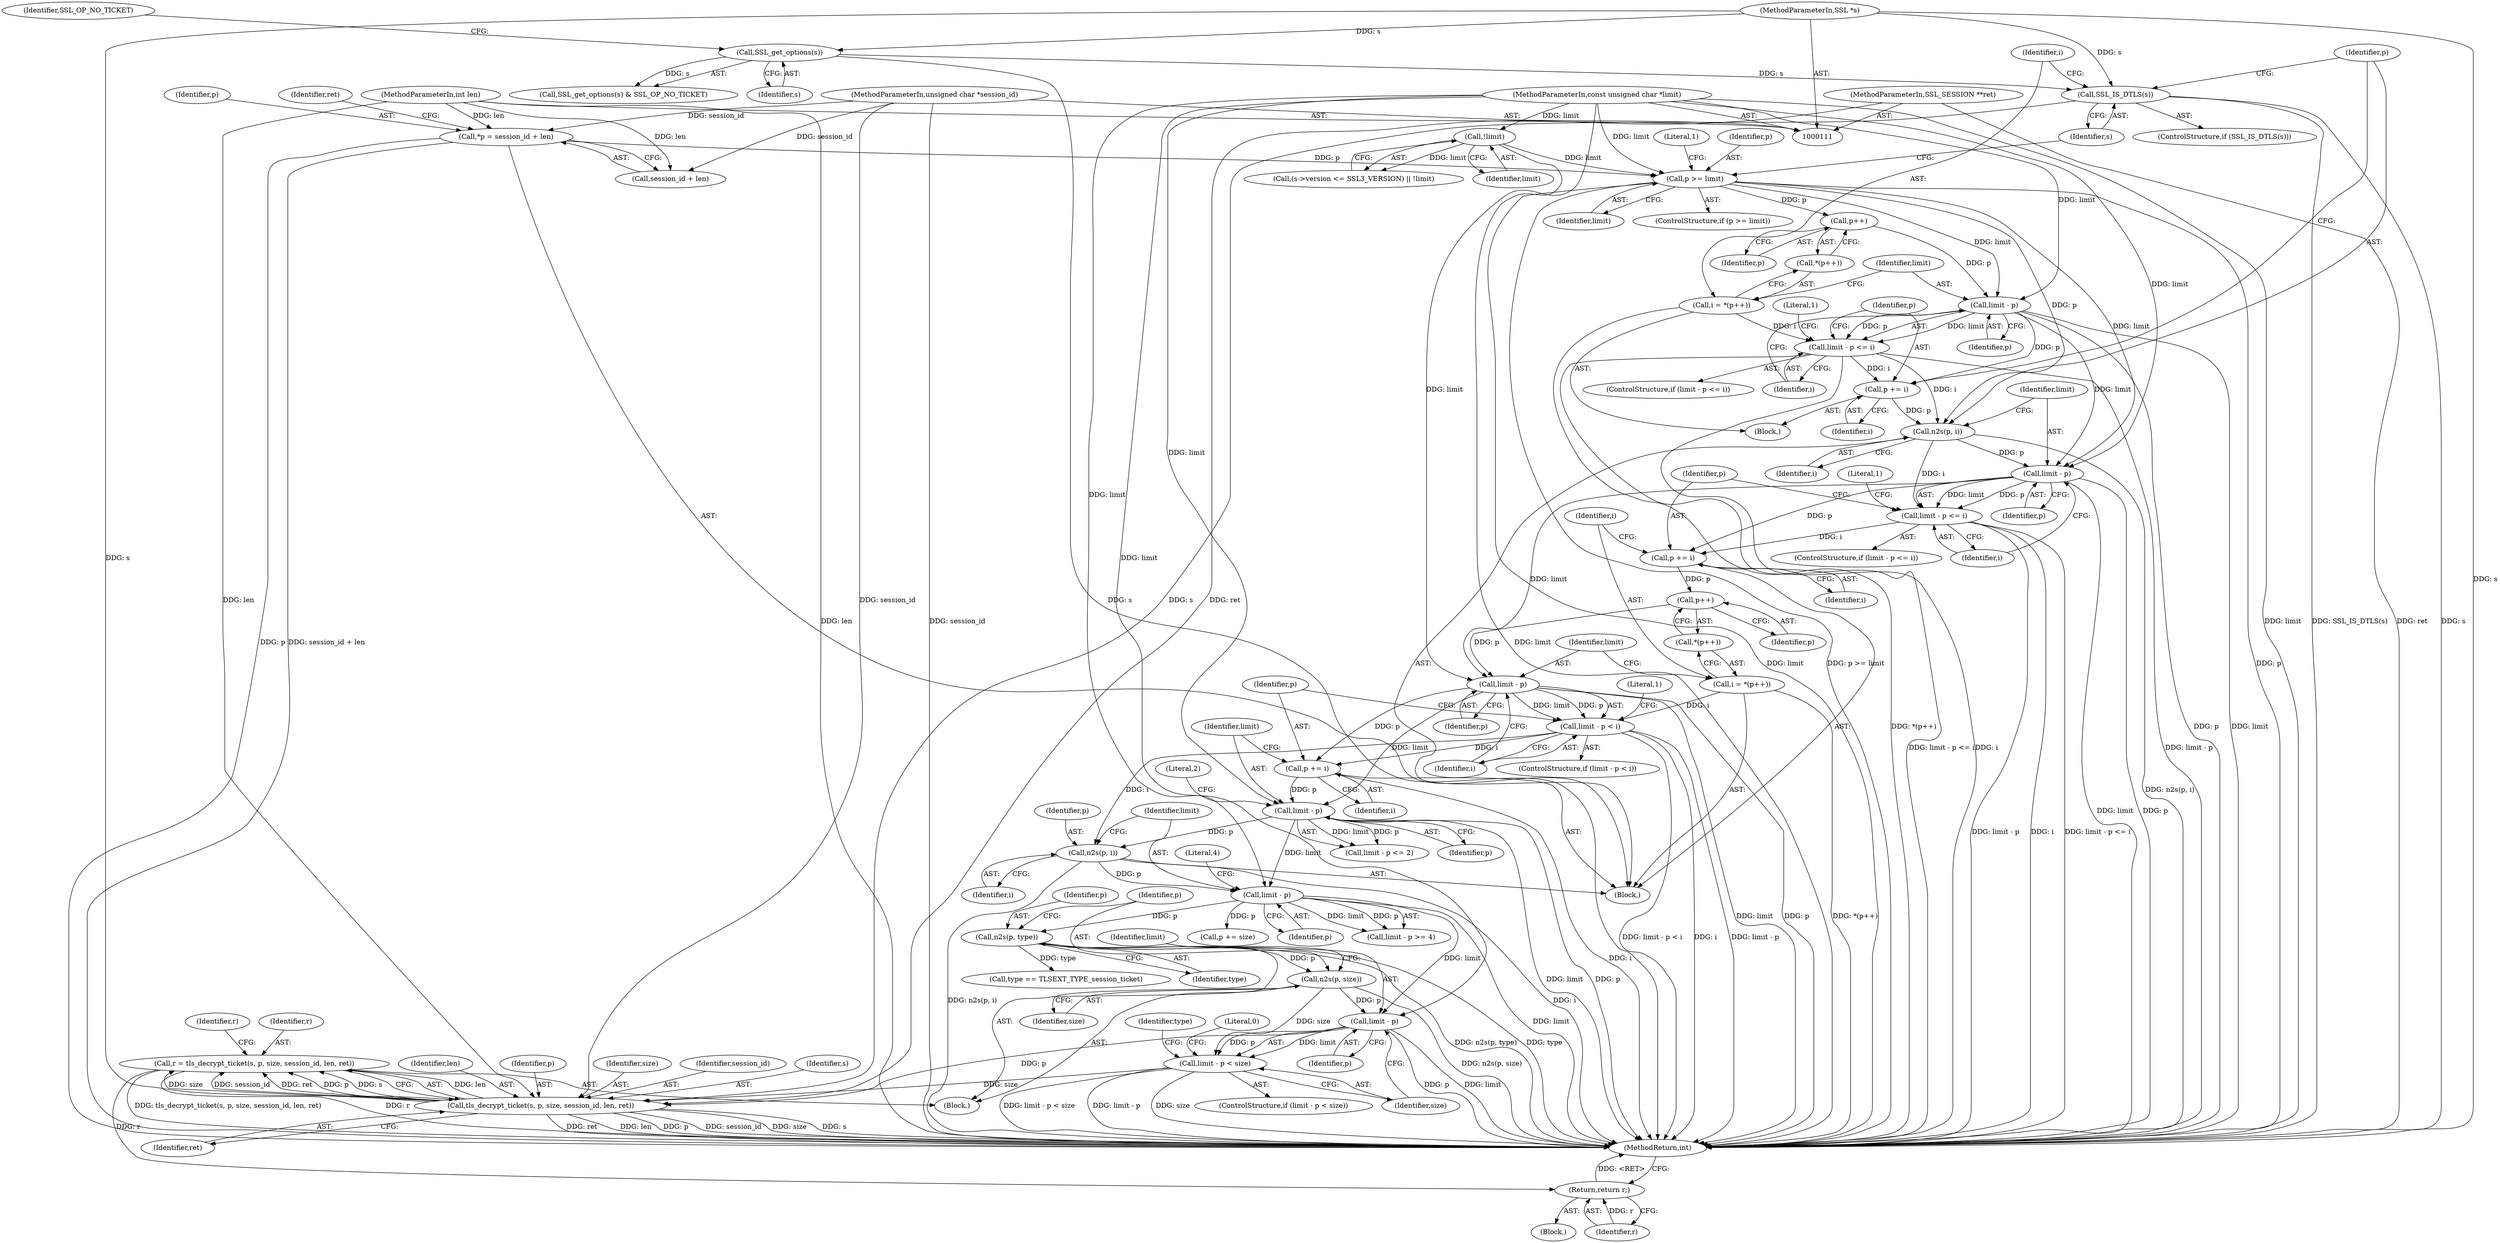 digraph "0_openssl_a004e72b95835136d3f1ea90517f706c24c03da7_5@API" {
"1000266" [label="(Call,r = tls_decrypt_ticket(s, p, size, session_id, len, ret))"];
"1000268" [label="(Call,tls_decrypt_ticket(s, p, size, session_id, len, ret))"];
"1000160" [label="(Call,SSL_IS_DTLS(s))"];
"1000136" [label="(Call,SSL_get_options(s))"];
"1000112" [label="(MethodParameterIn,SSL *s)"];
"1000240" [label="(Call,limit - p)"];
"1000225" [label="(Call,limit - p)"];
"1000214" [label="(Call,limit - p)"];
"1000202" [label="(Call,limit - p)"];
"1000185" [label="(Call,limit - p)"];
"1000153" [label="(Call,p >= limit)"];
"1000119" [label="(Call,*p = session_id + len)"];
"1000113" [label="(MethodParameterIn,unsigned char *session_id)"];
"1000114" [label="(MethodParameterIn,int len)"];
"1000148" [label="(Call,!limit)"];
"1000115" [label="(MethodParameterIn,const unsigned char *limit)"];
"1000170" [label="(Call,limit - p)"];
"1000166" [label="(Call,p++)"];
"1000180" [label="(Call,n2s(p, i))"];
"1000177" [label="(Call,p += i)"];
"1000169" [label="(Call,limit - p <= i)"];
"1000163" [label="(Call,i = *(p++))"];
"1000198" [label="(Call,p++)"];
"1000192" [label="(Call,p += i)"];
"1000184" [label="(Call,limit - p <= i)"];
"1000209" [label="(Call,p += i)"];
"1000201" [label="(Call,limit - p < i)"];
"1000195" [label="(Call,i = *(p++))"];
"1000220" [label="(Call,n2s(p, i))"];
"1000235" [label="(Call,n2s(p, size))"];
"1000232" [label="(Call,n2s(p, type))"];
"1000239" [label="(Call,limit - p < size)"];
"1000116" [label="(MethodParameterIn,SSL_SESSION **ret)"];
"1000287" [label="(Return,return r;)"];
"1000182" [label="(Identifier,i)"];
"1000242" [label="(Identifier,p)"];
"1000243" [label="(Identifier,size)"];
"1000220" [label="(Call,n2s(p, i))"];
"1000186" [label="(Identifier,limit)"];
"1000273" [label="(Identifier,len)"];
"1000232" [label="(Call,n2s(p, type))"];
"1000137" [label="(Identifier,s)"];
"1000270" [label="(Identifier,p)"];
"1000301" [label="(Call,p += size)"];
"1000117" [label="(Block,)"];
"1000213" [label="(Call,limit - p <= 2)"];
"1000277" [label="(Block,)"];
"1000210" [label="(Identifier,p)"];
"1000271" [label="(Identifier,size)"];
"1000211" [label="(Identifier,i)"];
"1000217" [label="(Literal,2)"];
"1000178" [label="(Identifier,p)"];
"1000240" [label="(Call,limit - p)"];
"1000162" [label="(Block,)"];
"1000304" [label="(MethodReturn,int)"];
"1000228" [label="(Literal,4)"];
"1000233" [label="(Identifier,p)"];
"1000116" [label="(MethodParameterIn,SSL_SESSION **ret)"];
"1000241" [label="(Identifier,limit)"];
"1000195" [label="(Call,i = *(p++))"];
"1000154" [label="(Identifier,p)"];
"1000115" [label="(MethodParameterIn,const unsigned char *limit)"];
"1000179" [label="(Identifier,i)"];
"1000176" [label="(Literal,1)"];
"1000114" [label="(MethodParameterIn,int len)"];
"1000170" [label="(Call,limit - p)"];
"1000209" [label="(Call,p += i)"];
"1000234" [label="(Identifier,type)"];
"1000236" [label="(Identifier,p)"];
"1000227" [label="(Identifier,p)"];
"1000287" [label="(Return,return r;)"];
"1000247" [label="(Call,type == TLSEXT_TYPE_session_ticket)"];
"1000177" [label="(Call,p += i)"];
"1000167" [label="(Identifier,p)"];
"1000215" [label="(Identifier,limit)"];
"1000205" [label="(Identifier,i)"];
"1000248" [label="(Identifier,type)"];
"1000171" [label="(Identifier,limit)"];
"1000120" [label="(Identifier,p)"];
"1000161" [label="(Identifier,s)"];
"1000142" [label="(Call,(s->version <= SSL3_VERSION) || !limit)"];
"1000164" [label="(Identifier,i)"];
"1000119" [label="(Call,*p = session_id + len)"];
"1000136" [label="(Call,SSL_get_options(s))"];
"1000160" [label="(Call,SSL_IS_DTLS(s))"];
"1000216" [label="(Identifier,p)"];
"1000169" [label="(Call,limit - p <= i)"];
"1000200" [label="(ControlStructure,if (limit - p < i))"];
"1000245" [label="(Literal,0)"];
"1000168" [label="(ControlStructure,if (limit - p <= i))"];
"1000149" [label="(Identifier,limit)"];
"1000272" [label="(Identifier,session_id)"];
"1000226" [label="(Identifier,limit)"];
"1000288" [label="(Identifier,r)"];
"1000192" [label="(Call,p += i)"];
"1000224" [label="(Call,limit - p >= 4)"];
"1000222" [label="(Identifier,i)"];
"1000155" [label="(Identifier,limit)"];
"1000204" [label="(Identifier,p)"];
"1000148" [label="(Call,!limit)"];
"1000183" [label="(ControlStructure,if (limit - p <= i))"];
"1000153" [label="(Call,p >= limit)"];
"1000127" [label="(Identifier,ret)"];
"1000269" [label="(Identifier,s)"];
"1000268" [label="(Call,tls_decrypt_ticket(s, p, size, session_id, len, ret))"];
"1000274" [label="(Identifier,ret)"];
"1000152" [label="(ControlStructure,if (p >= limit))"];
"1000276" [label="(Identifier,r)"];
"1000158" [label="(Literal,1)"];
"1000208" [label="(Literal,1)"];
"1000121" [label="(Call,session_id + len)"];
"1000197" [label="(Call,*(p++))"];
"1000166" [label="(Call,p++)"];
"1000188" [label="(Identifier,i)"];
"1000198" [label="(Call,p++)"];
"1000196" [label="(Identifier,i)"];
"1000221" [label="(Identifier,p)"];
"1000267" [label="(Identifier,r)"];
"1000191" [label="(Literal,1)"];
"1000194" [label="(Identifier,i)"];
"1000180" [label="(Call,n2s(p, i))"];
"1000225" [label="(Call,limit - p)"];
"1000165" [label="(Call,*(p++))"];
"1000113" [label="(MethodParameterIn,unsigned char *session_id)"];
"1000184" [label="(Call,limit - p <= i)"];
"1000138" [label="(Identifier,SSL_OP_NO_TICKET)"];
"1000135" [label="(Call,SSL_get_options(s) & SSL_OP_NO_TICKET)"];
"1000214" [label="(Call,limit - p)"];
"1000203" [label="(Identifier,limit)"];
"1000237" [label="(Identifier,size)"];
"1000229" [label="(Block,)"];
"1000266" [label="(Call,r = tls_decrypt_ticket(s, p, size, session_id, len, ret))"];
"1000159" [label="(ControlStructure,if (SSL_IS_DTLS(s)))"];
"1000187" [label="(Identifier,p)"];
"1000112" [label="(MethodParameterIn,SSL *s)"];
"1000163" [label="(Call,i = *(p++))"];
"1000235" [label="(Call,n2s(p, size))"];
"1000202" [label="(Call,limit - p)"];
"1000238" [label="(ControlStructure,if (limit - p < size))"];
"1000201" [label="(Call,limit - p < i)"];
"1000173" [label="(Identifier,i)"];
"1000172" [label="(Identifier,p)"];
"1000185" [label="(Call,limit - p)"];
"1000199" [label="(Identifier,p)"];
"1000193" [label="(Identifier,p)"];
"1000239" [label="(Call,limit - p < size)"];
"1000181" [label="(Identifier,p)"];
"1000266" -> "1000229"  [label="AST: "];
"1000266" -> "1000268"  [label="CFG: "];
"1000267" -> "1000266"  [label="AST: "];
"1000268" -> "1000266"  [label="AST: "];
"1000276" -> "1000266"  [label="CFG: "];
"1000266" -> "1000304"  [label="DDG: tls_decrypt_ticket(s, p, size, session_id, len, ret)"];
"1000266" -> "1000304"  [label="DDG: r"];
"1000268" -> "1000266"  [label="DDG: len"];
"1000268" -> "1000266"  [label="DDG: size"];
"1000268" -> "1000266"  [label="DDG: session_id"];
"1000268" -> "1000266"  [label="DDG: ret"];
"1000268" -> "1000266"  [label="DDG: p"];
"1000268" -> "1000266"  [label="DDG: s"];
"1000266" -> "1000287"  [label="DDG: r"];
"1000268" -> "1000274"  [label="CFG: "];
"1000269" -> "1000268"  [label="AST: "];
"1000270" -> "1000268"  [label="AST: "];
"1000271" -> "1000268"  [label="AST: "];
"1000272" -> "1000268"  [label="AST: "];
"1000273" -> "1000268"  [label="AST: "];
"1000274" -> "1000268"  [label="AST: "];
"1000268" -> "1000304"  [label="DDG: s"];
"1000268" -> "1000304"  [label="DDG: ret"];
"1000268" -> "1000304"  [label="DDG: len"];
"1000268" -> "1000304"  [label="DDG: p"];
"1000268" -> "1000304"  [label="DDG: session_id"];
"1000268" -> "1000304"  [label="DDG: size"];
"1000160" -> "1000268"  [label="DDG: s"];
"1000112" -> "1000268"  [label="DDG: s"];
"1000240" -> "1000268"  [label="DDG: p"];
"1000239" -> "1000268"  [label="DDG: size"];
"1000113" -> "1000268"  [label="DDG: session_id"];
"1000114" -> "1000268"  [label="DDG: len"];
"1000116" -> "1000268"  [label="DDG: ret"];
"1000160" -> "1000159"  [label="AST: "];
"1000160" -> "1000161"  [label="CFG: "];
"1000161" -> "1000160"  [label="AST: "];
"1000164" -> "1000160"  [label="CFG: "];
"1000181" -> "1000160"  [label="CFG: "];
"1000160" -> "1000304"  [label="DDG: SSL_IS_DTLS(s)"];
"1000160" -> "1000304"  [label="DDG: s"];
"1000136" -> "1000160"  [label="DDG: s"];
"1000112" -> "1000160"  [label="DDG: s"];
"1000136" -> "1000135"  [label="AST: "];
"1000136" -> "1000137"  [label="CFG: "];
"1000137" -> "1000136"  [label="AST: "];
"1000138" -> "1000136"  [label="CFG: "];
"1000136" -> "1000304"  [label="DDG: s"];
"1000136" -> "1000135"  [label="DDG: s"];
"1000112" -> "1000136"  [label="DDG: s"];
"1000112" -> "1000111"  [label="AST: "];
"1000112" -> "1000304"  [label="DDG: s"];
"1000240" -> "1000239"  [label="AST: "];
"1000240" -> "1000242"  [label="CFG: "];
"1000241" -> "1000240"  [label="AST: "];
"1000242" -> "1000240"  [label="AST: "];
"1000243" -> "1000240"  [label="CFG: "];
"1000240" -> "1000304"  [label="DDG: p"];
"1000240" -> "1000304"  [label="DDG: limit"];
"1000240" -> "1000239"  [label="DDG: limit"];
"1000240" -> "1000239"  [label="DDG: p"];
"1000225" -> "1000240"  [label="DDG: limit"];
"1000115" -> "1000240"  [label="DDG: limit"];
"1000235" -> "1000240"  [label="DDG: p"];
"1000225" -> "1000224"  [label="AST: "];
"1000225" -> "1000227"  [label="CFG: "];
"1000226" -> "1000225"  [label="AST: "];
"1000227" -> "1000225"  [label="AST: "];
"1000228" -> "1000225"  [label="CFG: "];
"1000225" -> "1000304"  [label="DDG: limit"];
"1000225" -> "1000224"  [label="DDG: limit"];
"1000225" -> "1000224"  [label="DDG: p"];
"1000214" -> "1000225"  [label="DDG: limit"];
"1000115" -> "1000225"  [label="DDG: limit"];
"1000220" -> "1000225"  [label="DDG: p"];
"1000225" -> "1000232"  [label="DDG: p"];
"1000225" -> "1000301"  [label="DDG: p"];
"1000214" -> "1000213"  [label="AST: "];
"1000214" -> "1000216"  [label="CFG: "];
"1000215" -> "1000214"  [label="AST: "];
"1000216" -> "1000214"  [label="AST: "];
"1000217" -> "1000214"  [label="CFG: "];
"1000214" -> "1000304"  [label="DDG: p"];
"1000214" -> "1000304"  [label="DDG: limit"];
"1000214" -> "1000213"  [label="DDG: limit"];
"1000214" -> "1000213"  [label="DDG: p"];
"1000202" -> "1000214"  [label="DDG: limit"];
"1000115" -> "1000214"  [label="DDG: limit"];
"1000209" -> "1000214"  [label="DDG: p"];
"1000214" -> "1000220"  [label="DDG: p"];
"1000202" -> "1000201"  [label="AST: "];
"1000202" -> "1000204"  [label="CFG: "];
"1000203" -> "1000202"  [label="AST: "];
"1000204" -> "1000202"  [label="AST: "];
"1000205" -> "1000202"  [label="CFG: "];
"1000202" -> "1000304"  [label="DDG: limit"];
"1000202" -> "1000304"  [label="DDG: p"];
"1000202" -> "1000201"  [label="DDG: limit"];
"1000202" -> "1000201"  [label="DDG: p"];
"1000185" -> "1000202"  [label="DDG: limit"];
"1000115" -> "1000202"  [label="DDG: limit"];
"1000198" -> "1000202"  [label="DDG: p"];
"1000202" -> "1000209"  [label="DDG: p"];
"1000185" -> "1000184"  [label="AST: "];
"1000185" -> "1000187"  [label="CFG: "];
"1000186" -> "1000185"  [label="AST: "];
"1000187" -> "1000185"  [label="AST: "];
"1000188" -> "1000185"  [label="CFG: "];
"1000185" -> "1000304"  [label="DDG: limit"];
"1000185" -> "1000304"  [label="DDG: p"];
"1000185" -> "1000184"  [label="DDG: limit"];
"1000185" -> "1000184"  [label="DDG: p"];
"1000153" -> "1000185"  [label="DDG: limit"];
"1000170" -> "1000185"  [label="DDG: limit"];
"1000115" -> "1000185"  [label="DDG: limit"];
"1000180" -> "1000185"  [label="DDG: p"];
"1000185" -> "1000192"  [label="DDG: p"];
"1000153" -> "1000152"  [label="AST: "];
"1000153" -> "1000155"  [label="CFG: "];
"1000154" -> "1000153"  [label="AST: "];
"1000155" -> "1000153"  [label="AST: "];
"1000158" -> "1000153"  [label="CFG: "];
"1000161" -> "1000153"  [label="CFG: "];
"1000153" -> "1000304"  [label="DDG: p"];
"1000153" -> "1000304"  [label="DDG: limit"];
"1000153" -> "1000304"  [label="DDG: p >= limit"];
"1000119" -> "1000153"  [label="DDG: p"];
"1000148" -> "1000153"  [label="DDG: limit"];
"1000115" -> "1000153"  [label="DDG: limit"];
"1000153" -> "1000166"  [label="DDG: p"];
"1000153" -> "1000170"  [label="DDG: limit"];
"1000153" -> "1000180"  [label="DDG: p"];
"1000119" -> "1000117"  [label="AST: "];
"1000119" -> "1000121"  [label="CFG: "];
"1000120" -> "1000119"  [label="AST: "];
"1000121" -> "1000119"  [label="AST: "];
"1000127" -> "1000119"  [label="CFG: "];
"1000119" -> "1000304"  [label="DDG: session_id + len"];
"1000119" -> "1000304"  [label="DDG: p"];
"1000113" -> "1000119"  [label="DDG: session_id"];
"1000114" -> "1000119"  [label="DDG: len"];
"1000113" -> "1000111"  [label="AST: "];
"1000113" -> "1000304"  [label="DDG: session_id"];
"1000113" -> "1000121"  [label="DDG: session_id"];
"1000114" -> "1000111"  [label="AST: "];
"1000114" -> "1000304"  [label="DDG: len"];
"1000114" -> "1000121"  [label="DDG: len"];
"1000148" -> "1000142"  [label="AST: "];
"1000148" -> "1000149"  [label="CFG: "];
"1000149" -> "1000148"  [label="AST: "];
"1000142" -> "1000148"  [label="CFG: "];
"1000148" -> "1000304"  [label="DDG: limit"];
"1000148" -> "1000142"  [label="DDG: limit"];
"1000115" -> "1000148"  [label="DDG: limit"];
"1000115" -> "1000111"  [label="AST: "];
"1000115" -> "1000304"  [label="DDG: limit"];
"1000115" -> "1000170"  [label="DDG: limit"];
"1000170" -> "1000169"  [label="AST: "];
"1000170" -> "1000172"  [label="CFG: "];
"1000171" -> "1000170"  [label="AST: "];
"1000172" -> "1000170"  [label="AST: "];
"1000173" -> "1000170"  [label="CFG: "];
"1000170" -> "1000304"  [label="DDG: p"];
"1000170" -> "1000304"  [label="DDG: limit"];
"1000170" -> "1000169"  [label="DDG: limit"];
"1000170" -> "1000169"  [label="DDG: p"];
"1000166" -> "1000170"  [label="DDG: p"];
"1000170" -> "1000177"  [label="DDG: p"];
"1000166" -> "1000165"  [label="AST: "];
"1000166" -> "1000167"  [label="CFG: "];
"1000167" -> "1000166"  [label="AST: "];
"1000165" -> "1000166"  [label="CFG: "];
"1000180" -> "1000117"  [label="AST: "];
"1000180" -> "1000182"  [label="CFG: "];
"1000181" -> "1000180"  [label="AST: "];
"1000182" -> "1000180"  [label="AST: "];
"1000186" -> "1000180"  [label="CFG: "];
"1000180" -> "1000304"  [label="DDG: n2s(p, i)"];
"1000177" -> "1000180"  [label="DDG: p"];
"1000169" -> "1000180"  [label="DDG: i"];
"1000180" -> "1000184"  [label="DDG: i"];
"1000177" -> "1000162"  [label="AST: "];
"1000177" -> "1000179"  [label="CFG: "];
"1000178" -> "1000177"  [label="AST: "];
"1000179" -> "1000177"  [label="AST: "];
"1000181" -> "1000177"  [label="CFG: "];
"1000169" -> "1000177"  [label="DDG: i"];
"1000169" -> "1000168"  [label="AST: "];
"1000169" -> "1000173"  [label="CFG: "];
"1000173" -> "1000169"  [label="AST: "];
"1000176" -> "1000169"  [label="CFG: "];
"1000178" -> "1000169"  [label="CFG: "];
"1000169" -> "1000304"  [label="DDG: limit - p <= i"];
"1000169" -> "1000304"  [label="DDG: i"];
"1000169" -> "1000304"  [label="DDG: limit - p"];
"1000163" -> "1000169"  [label="DDG: i"];
"1000163" -> "1000162"  [label="AST: "];
"1000163" -> "1000165"  [label="CFG: "];
"1000164" -> "1000163"  [label="AST: "];
"1000165" -> "1000163"  [label="AST: "];
"1000171" -> "1000163"  [label="CFG: "];
"1000163" -> "1000304"  [label="DDG: *(p++)"];
"1000198" -> "1000197"  [label="AST: "];
"1000198" -> "1000199"  [label="CFG: "];
"1000199" -> "1000198"  [label="AST: "];
"1000197" -> "1000198"  [label="CFG: "];
"1000192" -> "1000198"  [label="DDG: p"];
"1000192" -> "1000117"  [label="AST: "];
"1000192" -> "1000194"  [label="CFG: "];
"1000193" -> "1000192"  [label="AST: "];
"1000194" -> "1000192"  [label="AST: "];
"1000196" -> "1000192"  [label="CFG: "];
"1000184" -> "1000192"  [label="DDG: i"];
"1000184" -> "1000183"  [label="AST: "];
"1000184" -> "1000188"  [label="CFG: "];
"1000188" -> "1000184"  [label="AST: "];
"1000191" -> "1000184"  [label="CFG: "];
"1000193" -> "1000184"  [label="CFG: "];
"1000184" -> "1000304"  [label="DDG: limit - p"];
"1000184" -> "1000304"  [label="DDG: i"];
"1000184" -> "1000304"  [label="DDG: limit - p <= i"];
"1000209" -> "1000117"  [label="AST: "];
"1000209" -> "1000211"  [label="CFG: "];
"1000210" -> "1000209"  [label="AST: "];
"1000211" -> "1000209"  [label="AST: "];
"1000215" -> "1000209"  [label="CFG: "];
"1000209" -> "1000304"  [label="DDG: i"];
"1000201" -> "1000209"  [label="DDG: i"];
"1000201" -> "1000200"  [label="AST: "];
"1000201" -> "1000205"  [label="CFG: "];
"1000205" -> "1000201"  [label="AST: "];
"1000208" -> "1000201"  [label="CFG: "];
"1000210" -> "1000201"  [label="CFG: "];
"1000201" -> "1000304"  [label="DDG: limit - p < i"];
"1000201" -> "1000304"  [label="DDG: i"];
"1000201" -> "1000304"  [label="DDG: limit - p"];
"1000195" -> "1000201"  [label="DDG: i"];
"1000201" -> "1000220"  [label="DDG: i"];
"1000195" -> "1000117"  [label="AST: "];
"1000195" -> "1000197"  [label="CFG: "];
"1000196" -> "1000195"  [label="AST: "];
"1000197" -> "1000195"  [label="AST: "];
"1000203" -> "1000195"  [label="CFG: "];
"1000195" -> "1000304"  [label="DDG: *(p++)"];
"1000220" -> "1000117"  [label="AST: "];
"1000220" -> "1000222"  [label="CFG: "];
"1000221" -> "1000220"  [label="AST: "];
"1000222" -> "1000220"  [label="AST: "];
"1000226" -> "1000220"  [label="CFG: "];
"1000220" -> "1000304"  [label="DDG: i"];
"1000220" -> "1000304"  [label="DDG: n2s(p, i)"];
"1000235" -> "1000229"  [label="AST: "];
"1000235" -> "1000237"  [label="CFG: "];
"1000236" -> "1000235"  [label="AST: "];
"1000237" -> "1000235"  [label="AST: "];
"1000241" -> "1000235"  [label="CFG: "];
"1000235" -> "1000304"  [label="DDG: n2s(p, size)"];
"1000232" -> "1000235"  [label="DDG: p"];
"1000235" -> "1000239"  [label="DDG: size"];
"1000232" -> "1000229"  [label="AST: "];
"1000232" -> "1000234"  [label="CFG: "];
"1000233" -> "1000232"  [label="AST: "];
"1000234" -> "1000232"  [label="AST: "];
"1000236" -> "1000232"  [label="CFG: "];
"1000232" -> "1000304"  [label="DDG: n2s(p, type)"];
"1000232" -> "1000304"  [label="DDG: type"];
"1000232" -> "1000247"  [label="DDG: type"];
"1000239" -> "1000238"  [label="AST: "];
"1000239" -> "1000243"  [label="CFG: "];
"1000243" -> "1000239"  [label="AST: "];
"1000245" -> "1000239"  [label="CFG: "];
"1000248" -> "1000239"  [label="CFG: "];
"1000239" -> "1000304"  [label="DDG: limit - p < size"];
"1000239" -> "1000304"  [label="DDG: limit - p"];
"1000239" -> "1000304"  [label="DDG: size"];
"1000116" -> "1000111"  [label="AST: "];
"1000116" -> "1000304"  [label="DDG: ret"];
"1000287" -> "1000277"  [label="AST: "];
"1000287" -> "1000288"  [label="CFG: "];
"1000288" -> "1000287"  [label="AST: "];
"1000304" -> "1000287"  [label="CFG: "];
"1000287" -> "1000304"  [label="DDG: <RET>"];
"1000288" -> "1000287"  [label="DDG: r"];
}
